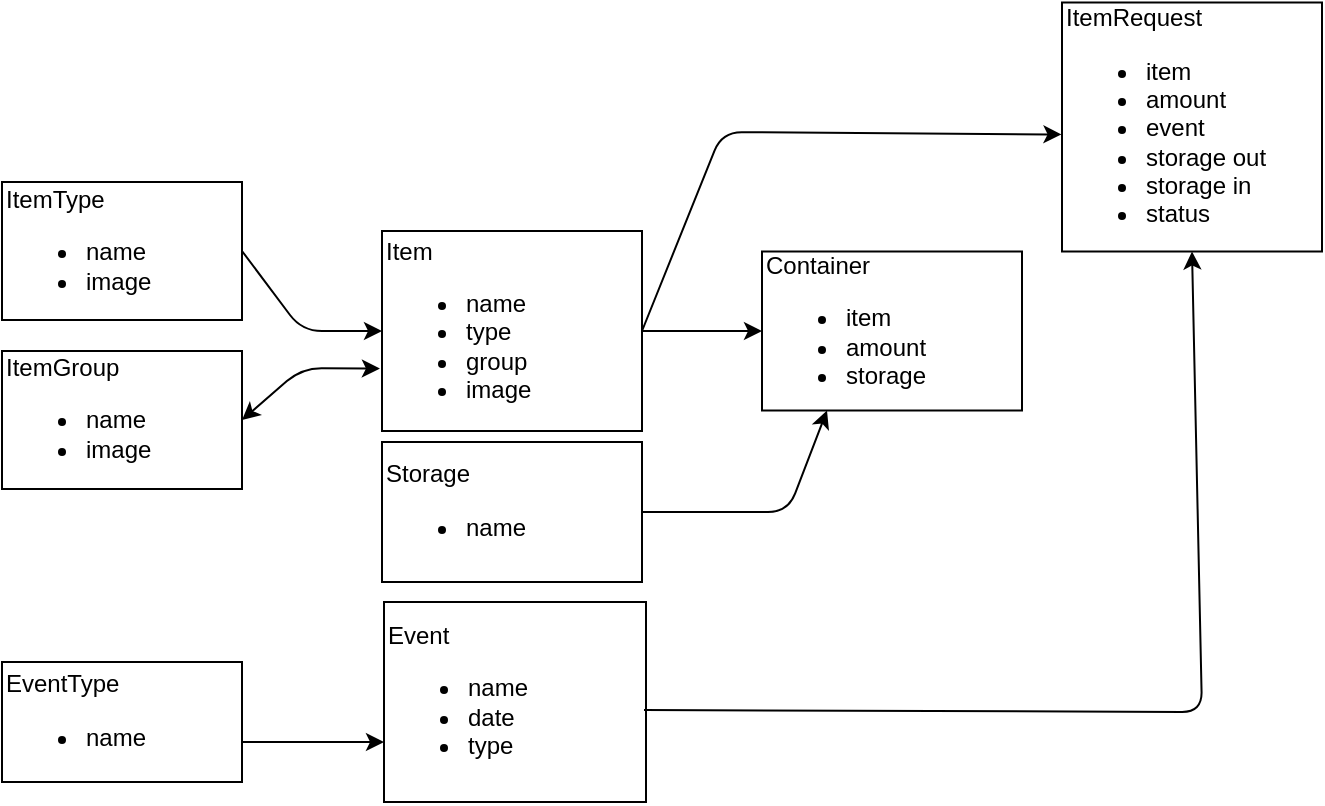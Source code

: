 <mxfile version="14.6.13" type="device"><diagram id="soPaFkl0AqBCaK9lb3B1" name="Page-1"><mxGraphModel dx="1513" dy="1612" grid="1" gridSize="10" guides="1" tooltips="1" connect="1" arrows="1" fold="1" page="1" pageScale="1" pageWidth="827" pageHeight="1169" math="0" shadow="0"><root><mxCell id="0"/><mxCell id="1" parent="0"/><mxCell id="zvirqoRLfjhFpWyeG40t-2" value="&lt;div&gt;&lt;span&gt;Item&lt;/span&gt;&lt;/div&gt;&lt;div&gt;&lt;ul&gt;&lt;li&gt;&lt;span&gt;name&lt;/span&gt;&lt;/li&gt;&lt;li&gt;&lt;span&gt;type&lt;/span&gt;&lt;/li&gt;&lt;li&gt;&lt;span&gt;group&lt;/span&gt;&lt;/li&gt;&lt;li&gt;&lt;span&gt;image&lt;/span&gt;&lt;/li&gt;&lt;/ul&gt;&lt;/div&gt;" style="rounded=0;whiteSpace=wrap;html=1;align=left;" parent="1" vertex="1"><mxGeometry x="-600" y="-1005.5" width="130" height="100" as="geometry"/></mxCell><mxCell id="zvirqoRLfjhFpWyeG40t-3" value="&lt;div&gt;&lt;span&gt;ItemGroup&lt;/span&gt;&lt;/div&gt;&lt;div&gt;&lt;ul&gt;&lt;li&gt;&lt;span&gt;name&lt;/span&gt;&lt;/li&gt;&lt;li&gt;&lt;span&gt;image&lt;/span&gt;&lt;/li&gt;&lt;/ul&gt;&lt;/div&gt;" style="rounded=0;whiteSpace=wrap;html=1;align=left;" parent="1" vertex="1"><mxGeometry x="-790" y="-945.5" width="120" height="69" as="geometry"/></mxCell><mxCell id="zvirqoRLfjhFpWyeG40t-4" value="&lt;div&gt;ItemType&lt;/div&gt;&lt;div&gt;&lt;ul&gt;&lt;li&gt;&lt;span&gt;name&lt;/span&gt;&lt;/li&gt;&lt;li&gt;&lt;span&gt;image&lt;/span&gt;&lt;/li&gt;&lt;/ul&gt;&lt;/div&gt;" style="rounded=0;whiteSpace=wrap;html=1;align=left;" parent="1" vertex="1"><mxGeometry x="-790" y="-1030" width="120" height="69" as="geometry"/></mxCell><mxCell id="J9vv6XWSR8AD6cDMR-5u-2" value="" style="endArrow=classic;html=1;exitX=1;exitY=0.5;exitDx=0;exitDy=0;entryX=0;entryY=0.5;entryDx=0;entryDy=0;" parent="1" source="zvirqoRLfjhFpWyeG40t-4" target="zvirqoRLfjhFpWyeG40t-2" edge="1"><mxGeometry width="50" height="50" relative="1" as="geometry"><mxPoint x="-300" y="-915.5" as="sourcePoint"/><mxPoint x="-250" y="-965.5" as="targetPoint"/><Array as="points"><mxPoint x="-640" y="-955.5"/></Array></mxGeometry></mxCell><mxCell id="J9vv6XWSR8AD6cDMR-5u-5" value="&lt;div&gt;Event&lt;/div&gt;&lt;div&gt;&lt;ul&gt;&lt;li&gt;&lt;span&gt;name&lt;/span&gt;&lt;/li&gt;&lt;li&gt;&lt;span&gt;date&lt;/span&gt;&lt;/li&gt;&lt;li&gt;&lt;span&gt;type&lt;/span&gt;&lt;/li&gt;&lt;/ul&gt;&lt;/div&gt;" style="rounded=0;whiteSpace=wrap;html=1;align=left;" parent="1" vertex="1"><mxGeometry x="-599" y="-820" width="131" height="100" as="geometry"/></mxCell><mxCell id="J9vv6XWSR8AD6cDMR-5u-11" value="&lt;div&gt;Container&lt;/div&gt;&lt;div&gt;&lt;ul&gt;&lt;li&gt;item&lt;/li&gt;&lt;li&gt;amount&lt;/li&gt;&lt;li&gt;storage&lt;/li&gt;&lt;/ul&gt;&lt;/div&gt;" style="rounded=0;whiteSpace=wrap;html=1;align=left;" parent="1" vertex="1"><mxGeometry x="-410" y="-995.25" width="130" height="79.5" as="geometry"/></mxCell><mxCell id="J9vv6XWSR8AD6cDMR-5u-12" value="" style="endArrow=classic;html=1;exitX=1;exitY=0.5;exitDx=0;exitDy=0;entryX=0;entryY=0.5;entryDx=0;entryDy=0;" parent="1" source="zvirqoRLfjhFpWyeG40t-2" target="J9vv6XWSR8AD6cDMR-5u-11" edge="1"><mxGeometry width="50" height="50" relative="1" as="geometry"><mxPoint x="-310" y="-895.5" as="sourcePoint"/><mxPoint x="-260" y="-945.5" as="targetPoint"/></mxGeometry></mxCell><mxCell id="J9vv6XWSR8AD6cDMR-5u-13" value="&lt;div&gt;Storage&lt;/div&gt;&lt;div&gt;&lt;ul&gt;&lt;li&gt;name&lt;/li&gt;&lt;/ul&gt;&lt;/div&gt;" style="rounded=0;whiteSpace=wrap;html=1;align=left;" parent="1" vertex="1"><mxGeometry x="-600" y="-900" width="130" height="70" as="geometry"/></mxCell><mxCell id="J9vv6XWSR8AD6cDMR-5u-16" value="" style="endArrow=classic;startArrow=classic;html=1;entryX=-0.008;entryY=0.688;entryDx=0;entryDy=0;entryPerimeter=0;exitX=1;exitY=0.5;exitDx=0;exitDy=0;" parent="1" source="zvirqoRLfjhFpWyeG40t-3" target="zvirqoRLfjhFpWyeG40t-2" edge="1"><mxGeometry width="50" height="50" relative="1" as="geometry"><mxPoint x="-370" y="-810" as="sourcePoint"/><mxPoint x="-320" y="-860" as="targetPoint"/><Array as="points"><mxPoint x="-640" y="-937"/></Array></mxGeometry></mxCell><mxCell id="J9vv6XWSR8AD6cDMR-5u-17" value="" style="endArrow=classic;html=1;entryX=0.25;entryY=1;entryDx=0;entryDy=0;" parent="1" target="J9vv6XWSR8AD6cDMR-5u-11" edge="1"><mxGeometry width="50" height="50" relative="1" as="geometry"><mxPoint x="-470" y="-865" as="sourcePoint"/><mxPoint x="-320" y="-910" as="targetPoint"/><Array as="points"><mxPoint x="-397" y="-865"/></Array></mxGeometry></mxCell><mxCell id="J9vv6XWSR8AD6cDMR-5u-18" value="&lt;div&gt;ItemRequest&lt;/div&gt;&lt;div&gt;&lt;ul&gt;&lt;li&gt;item&lt;/li&gt;&lt;li&gt;amount&lt;/li&gt;&lt;li&gt;event&lt;/li&gt;&lt;li&gt;storage out&lt;/li&gt;&lt;li&gt;storage in&lt;/li&gt;&lt;li&gt;status&lt;/li&gt;&lt;/ul&gt;&lt;/div&gt;" style="rounded=0;whiteSpace=wrap;html=1;align=left;" parent="1" vertex="1"><mxGeometry x="-260" y="-1119.75" width="130" height="124.5" as="geometry"/></mxCell><mxCell id="J9vv6XWSR8AD6cDMR-5u-19" value="" style="endArrow=classic;html=1;exitX=1;exitY=0.5;exitDx=0;exitDy=0;entryX=-0.002;entryY=0.53;entryDx=0;entryDy=0;entryPerimeter=0;" parent="1" source="zvirqoRLfjhFpWyeG40t-2" target="J9vv6XWSR8AD6cDMR-5u-18" edge="1"><mxGeometry width="50" height="50" relative="1" as="geometry"><mxPoint x="-370" y="-840" as="sourcePoint"/><mxPoint x="-320" y="-890" as="targetPoint"/><Array as="points"><mxPoint x="-430" y="-1055"/></Array></mxGeometry></mxCell><mxCell id="J9vv6XWSR8AD6cDMR-5u-20" value="" style="endArrow=classic;html=1;entryX=0.5;entryY=1;entryDx=0;entryDy=0;" parent="1" target="J9vv6XWSR8AD6cDMR-5u-18" edge="1"><mxGeometry width="50" height="50" relative="1" as="geometry"><mxPoint x="-469" y="-766" as="sourcePoint"/><mxPoint x="-149" y="-1005.5" as="targetPoint"/><Array as="points"><mxPoint x="-190" y="-765"/></Array></mxGeometry></mxCell><mxCell id="J9vv6XWSR8AD6cDMR-5u-25" value="" style="edgeStyle=orthogonalEdgeStyle;rounded=0;orthogonalLoop=1;jettySize=auto;html=1;" parent="1" source="J9vv6XWSR8AD6cDMR-5u-23" target="J9vv6XWSR8AD6cDMR-5u-5" edge="1"><mxGeometry relative="1" as="geometry"><Array as="points"><mxPoint x="-640" y="-750"/><mxPoint x="-640" y="-750"/></Array></mxGeometry></mxCell><mxCell id="J9vv6XWSR8AD6cDMR-5u-23" value="&lt;div&gt;EventType&lt;/div&gt;&lt;div&gt;&lt;ul&gt;&lt;li&gt;&lt;span&gt;name&lt;/span&gt;&lt;/li&gt;&lt;/ul&gt;&lt;/div&gt;" style="rounded=0;whiteSpace=wrap;html=1;align=left;" parent="1" vertex="1"><mxGeometry x="-790" y="-790" width="120" height="60" as="geometry"/></mxCell></root></mxGraphModel></diagram></mxfile>